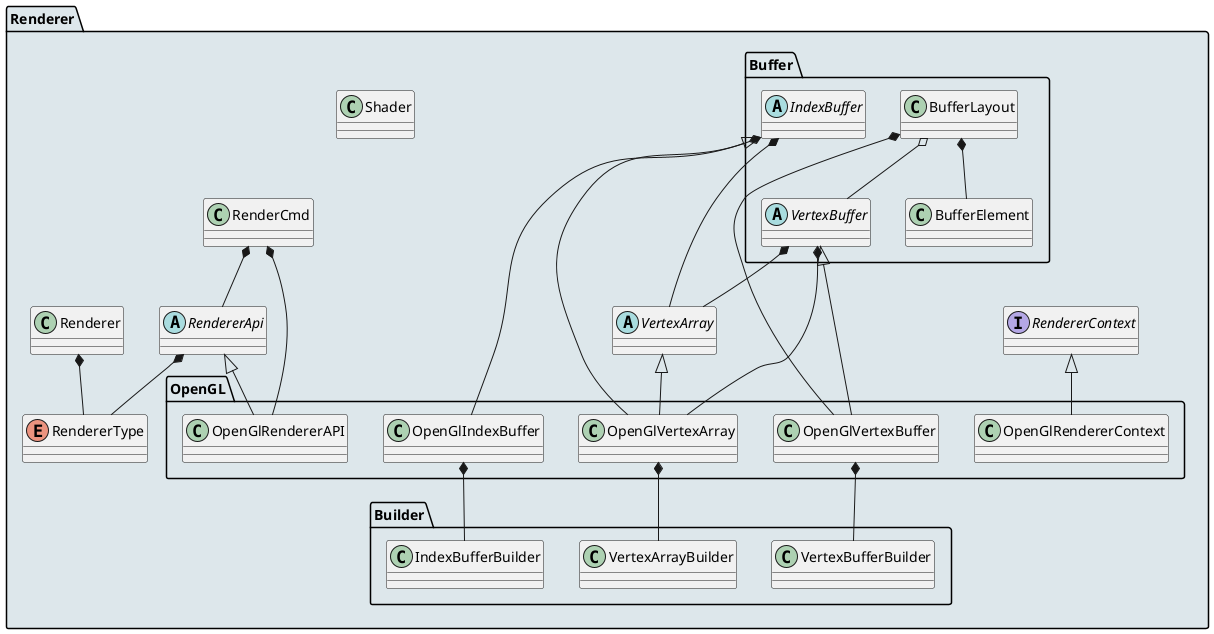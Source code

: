 @startuml

skinparam componentStyle rectangle

package Renderer #dde7eb {

    package OpenGL #dde7eb {
        class OpenGlVertexBuffer {}
        class OpenGlVertexArray {}
        class OpenGlRendererContext {}
        class OpenGlIndexBuffer {}
        class OpenGlRendererAPI {}
    }

    package Buffer #dde7eb {
        abstract VertexBuffer {}
        BufferLayout o-- VertexBuffer
        abstract IndexBuffer {}
        class BufferLayout {}
        class BufferElement {}
    }

    package Builder #dde7eb {
        class VertexArrayBuilder {} 
        class VertexBufferBuilder {}
        class IndexBufferBuilder {}
    }

    OpenGlVertexArray *-- VertexArrayBuilder
    OpenGlVertexBuffer *-- VertexBufferBuilder
    OpenGlIndexBuffer *-- IndexBufferBuilder

    abstract VertexArray {}

    VertexBuffer *-- VertexArray
    IndexBuffer *-- VertexArray

    class Shader {}
    class Renderer {}
    enum RendererType {}
    interface RendererContext {}
    abstract RendererApi {}
    class RenderCmd {}

    RendererContext <|-- OpenGlRendererContext

    VertexBuffer <|-- OpenGlVertexBuffer

    BufferLayout *-- OpenGlVertexBuffer

    IndexBuffer <|-- OpenGlIndexBuffer

    VertexArray <|-- OpenGlVertexArray
    VertexBuffer *-- OpenGlVertexArray 
    IndexBuffer *-- OpenGlVertexArray 

    RendererApi <|-- OpenGlRendererAPI
    Renderer *-- RendererType
    RendererApi *-- RendererType

    RenderCmd *-- RendererApi
    RenderCmd *-- OpenGlRendererAPI 

    BufferLayout *-- BufferElement
}


@enduml

